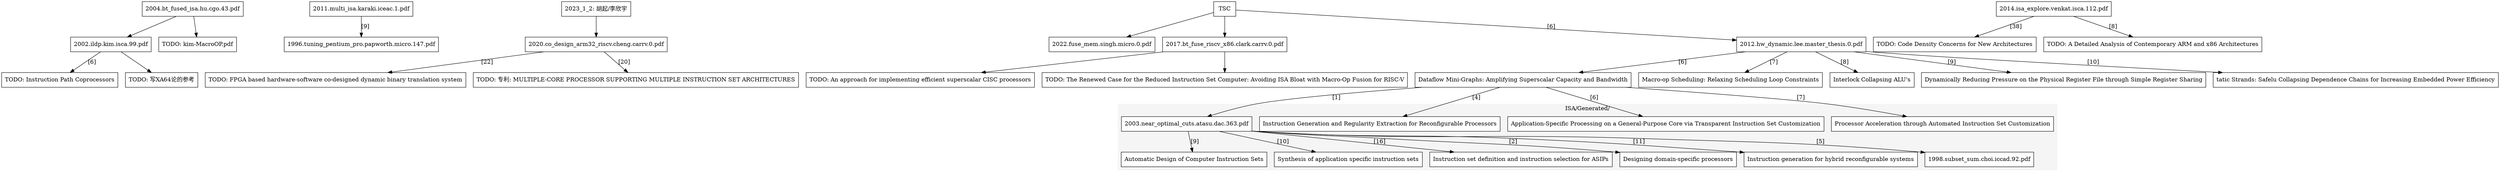 // command line:
//   neato -Tsvg -O Essays.gv
digraph {
// attributes
style=filled;
// color name: https://graphviz.org/doc/info/colors.html
color=whitesmoke;

// node attributes
node[
shape=box,
style="filled, solid",
color=black,
fillcolor=white,
];

// edge attributes
edge[
];

"2004.bt_fused_isa.hu.cgo.43.pdf" -> {
    "2002.ildp.kim.isca.99.pdf";
    "TODO: kim-MacroOP.pdf";
}

"2011.multi_isa.karaki.iceac.1.pdf" ->
    "1996.tuning_pentium_pro.papworth.micro.147.pdf" [label="[9]"];

"2002.ildp.kim.isca.99.pdf" ->
    "TODO: Instruction Path Coprocessors" [label="[6]"];

// 2023.01.02
"2023_1_2: 胡起/李欣宇" -> "2020.co_design_arm32_riscv.cheng.carrv.0.pdf";

"TSC" -> "2022.fuse_mem.singh.micro.0.pdf";

// 2023.01.03
"2002.ildp.kim.isca.99.pdf" -> "TODO: 写XA64论的参考"

// 2023.01.06
"2020.co_design_arm32_riscv.cheng.carrv.0.pdf" ->
    "TODO: FPGA based hardware-software co-designed dynamic binary translation system" [label="[22]"];
"2020.co_design_arm32_riscv.cheng.carrv.0.pdf" ->
    "TODO: 专利: MULTIPLE-CORE PROCESSOR SUPPORTING MULTIPLE INSTRUCTION SET ARCHITECTURES" [label="[20]"];

// 2023.01.07
"TSC" -> "2017.bt_fuse_riscv_x86.clark.carrv.0.pdf" -> {
    "TODO: An approach for implementing efficient superscalar CISC processors"; // [17]
    "TODO: The Renewed Case for the Reduced Instruction Set Computer: Avoiding ISA Bloat with Macro-Op Fusion for RISC-V"; // [6]
};
"TSC" ->
"2012.hw_dynamic.lee.master_thesis.0.pdf" ->
    "Dataflow Mini-Graphs: Amplifying Superscalar Capacity and Bandwidth" [label="[6]"];
"2012.hw_dynamic.lee.master_thesis.0.pdf" ->
    "Macro-op Scheduling: Relaxing Scheduling Loop Constraints" [label="[7]"];
"2012.hw_dynamic.lee.master_thesis.0.pdf" ->
    "Interlock Collapsing ALU's" [label="[8]"];
"2012.hw_dynamic.lee.master_thesis.0.pdf" ->
    "Dynamically Reducing Pressure on the Physical Register File through Simple Register Sharing" [label="[9]"];
"2012.hw_dynamic.lee.master_thesis.0.pdf" ->
    "tatic Strands: Safelu Collapsing Dependence Chains for Increasing Embedded Power Efficiency" [label="[10]"];

// 2023.01.08
"Dataflow Mini-Graphs: Amplifying Superscalar Capacity and Bandwidth" ->
    "2003.near_optimal_cuts.atasu.dac.363.pdf" [label="[1]"];
"Dataflow Mini-Graphs: Amplifying Superscalar Capacity and Bandwidth" ->
    "Instruction Generation and Regularity Extraction for Reconfigurable Processors" [label="[4]"];
"Dataflow Mini-Graphs: Amplifying Superscalar Capacity and Bandwidth" ->
    "Application-Specific Processing on a General-Purpose Core via Transparent Instruction Set Customization" [label="[6]"];
"Dataflow Mini-Graphs: Amplifying Superscalar Capacity and Bandwidth" ->
    "Processor Acceleration through Automated Instruction Set Customization" [label="[7]"];

"2003.near_optimal_cuts.atasu.dac.363.pdf" ->
    "Automatic Design of Computer Instruction Sets" [label="[9]"];
"2003.near_optimal_cuts.atasu.dac.363.pdf" ->
    "Synthesis of application speciﬁc instruction sets" [label="[10]"];
"2003.near_optimal_cuts.atasu.dac.363.pdf" ->
    "Instruction set deﬁnition and instruction selection for ASIPs" [label="[16]"];

"2003.near_optimal_cuts.atasu.dac.363.pdf" ->
    "Designing domain-specific processors" [label="[2]"];
"2003.near_optimal_cuts.atasu.dac.363.pdf" ->
    "Instruction generation for hybrid reconﬁgurable systems" [label="[11]"];

// 2023.01.09
subgraph cluster_ISA_Generated {
    label = "ISA/Generated/";
    "2003.near_optimal_cuts.atasu.dac.363.pdf"
    "Instruction Generation and Regularity Extraction for Reconfigurable Processors"
    "Application-Specific Processing on a General-Purpose Core via Transparent Instruction Set Customization"
    "Processor Acceleration through Automated Instruction Set Customization"
    "Automatic Design of Computer Instruction Sets"
    "Synthesis of application speciﬁc instruction sets"
    "Instruction set deﬁnition and instruction selection for ASIPs"
    "1998.subset_sum.choi.iccad.92.pdf"
    "Designing domain-specific processors"
    "Instruction generation for hybrid reconﬁgurable systems"
}
"2003.near_optimal_cuts.atasu.dac.363.pdf" ->
    "1998.subset_sum.choi.iccad.92.pdf" [label="[5]"];

// 2023.01.12
  // 指令压缩
"2014.isa_explore.venkat.isca.112.pdf" ->
    "TODO: Code Density Concerns for New Architectures" [label="[38]"];
  // 微码膨胀率
"2014.isa_explore.venkat.isca.112.pdf" ->
    "TODO: A Detailed Analysis of Contemporary ARM and x86 Architectures" [label="[8]"];



}
